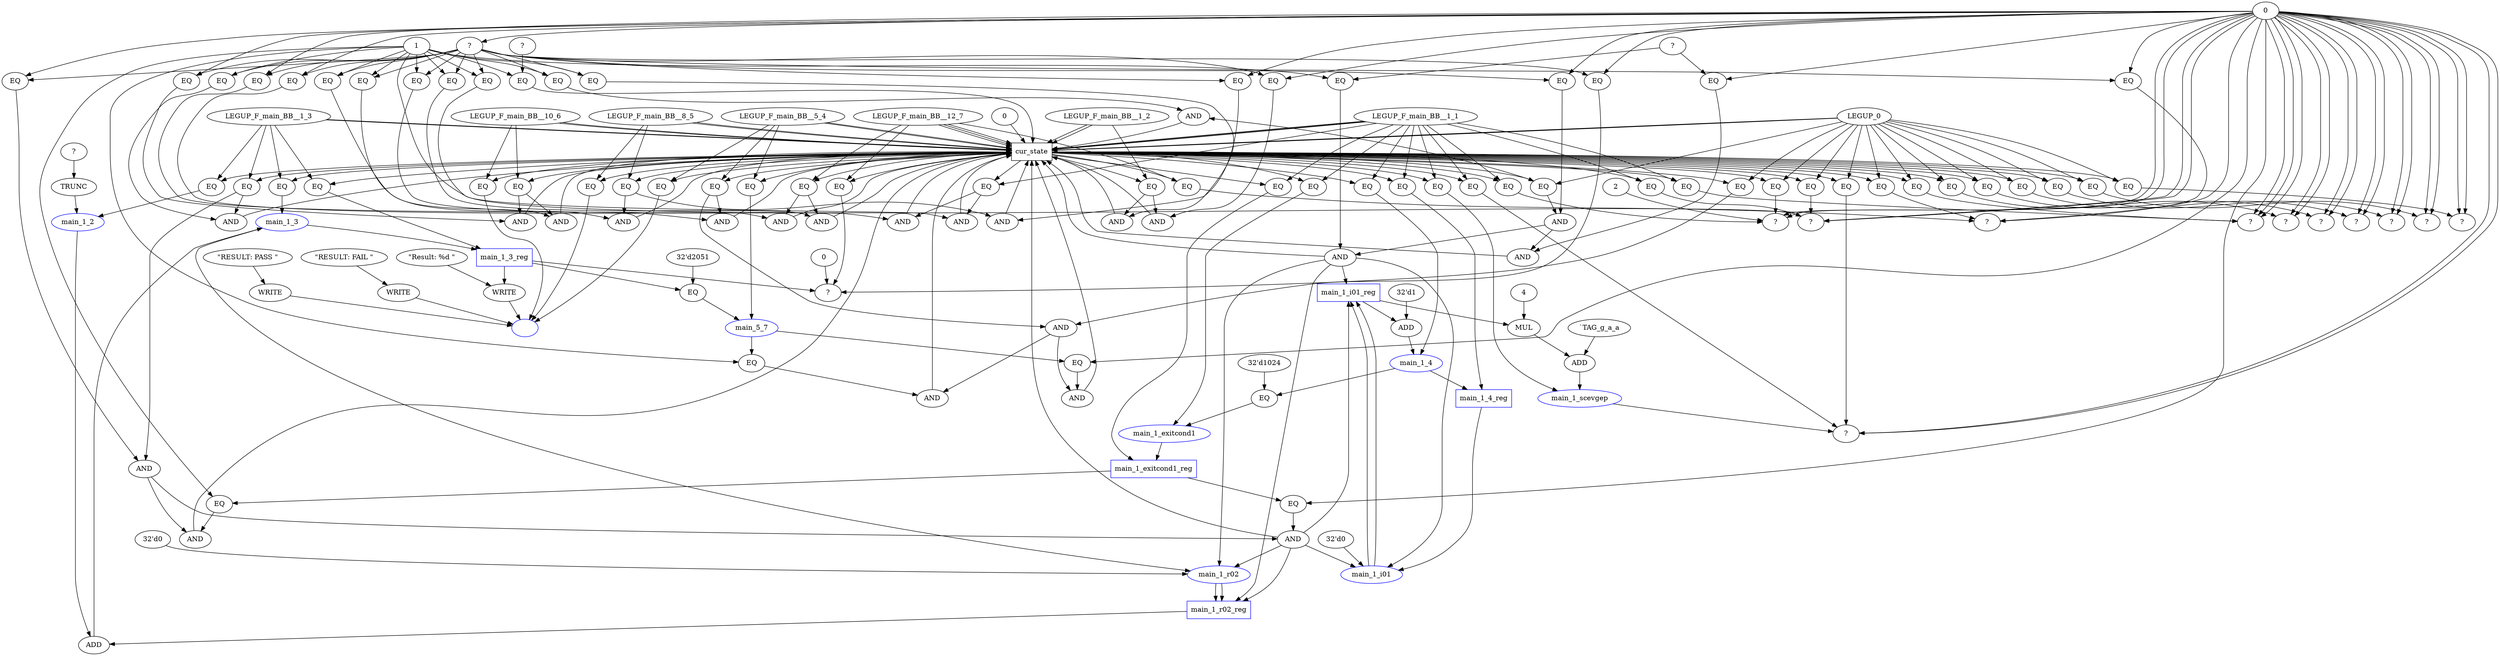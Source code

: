//----------------------------------------------------------------------------//
// Generated by LegUp High-Level Synthesis Tool Version 4.0 (http://legup.org)
// Compiled: Fri Nov 25 00:05:27 2016
// University of Toronto
// For research and academic purposes only. Commercial use is prohibited.
// Please send bugs to: legup@eecg.toronto.edu
// Date: Fri Nov 25 22:17:19 2016
//----------------------------------------------------------------------------//

digraph {
Node0x39b7120[label="?"];
Node0x39b94b0[label="0"];
Node0x39b94b0 -> Node0x39b7120;
Node0x39b96d0[label="EQ"];
Node0x39b96d0 -> Node0x39b7120;
Node0x39b9ad0[label="EQ"];
Node0x39b9ad0 -> Node0x39b7120;
Node0x39e0750[label="EQ"];
Node0x39e0750 -> Node0x39b7120;
Node0x39b73a0[label="?"];
Node0x39b94b0 -> Node0x39b73a0;
Node0x39b94b0 -> Node0x39b73a0;
Node0x39bfca0[label="1"];
Node0x39bfca0 -> Node0x39b73a0;
Node0x39e0b60[label="EQ"];
Node0x39e0b60 -> Node0x39b73a0;
Node0x39e0e20[label="EQ"];
Node0x39e0e20 -> Node0x39b73a0;
Node0x39b74d0[label="?"];
Node0x39b94b0 -> Node0x39b74d0;
Node0x39b94b0 -> Node0x39b74d0;
Node0x39e11f0[label="main_1_scevgep",color=blue];
Node0x39e11f0 -> Node0x39b74d0;
Node0x39e1f70[label="EQ"];
Node0x39e1f70 -> Node0x39b74d0;
Node0x39e2230[label="EQ"];
Node0x39e2230 -> Node0x39b74d0;
Node0x39b7610[label="?"];
Node0x39b94b0 -> Node0x39b7610;
Node0x39b94b0 -> Node0x39b7610;
Node0x39b94b0 -> Node0x39b7610;
Node0x39e2660[label="EQ"];
Node0x39e2660 -> Node0x39b7610;
Node0x39e2920[label="EQ"];
Node0x39e2920 -> Node0x39b7610;
Node0x39b7740[label="?"];
Node0x39b94b0 -> Node0x39b7740;
Node0x39b94b0 -> Node0x39b7740;
Node0x39e2cf0[label="EQ"];
Node0x39e2cf0 -> Node0x39b7740;
Node0x39b88a0[label="?"];
Node0x39b94b0 -> Node0x39b88a0;
Node0x39b94b0 -> Node0x39b88a0;
Node0x39e30b0[label="2"];
Node0x39e30b0 -> Node0x39b88a0;
Node0x39e32c0[label="EQ"];
Node0x39e32c0 -> Node0x39b88a0;
Node0x39e3580[label="EQ"];
Node0x39e3580 -> Node0x39b88a0;
Node0x39b8b00[label="?"];
Node0x39b94b0 -> Node0x39b8b00;
Node0x39b94b0 -> Node0x39b8b00;
Node0x39e3950[label="EQ"];
Node0x39e3950 -> Node0x39b8b00;
Node0x39b8c30[label="?"];
Node0x39b94b0 -> Node0x39b8c30;
Node0x39b94b0 -> Node0x39b8c30;
Node0x39e3d10[label="EQ"];
Node0x39e3d10 -> Node0x39b8c30;
Node0x39b8d60[label="?"];
Node0x39b94b0 -> Node0x39b8d60;
Node0x39b94b0 -> Node0x39b8d60;
Node0x39e40d0[label="EQ"];
Node0x39e40d0 -> Node0x39b8d60;
Node0x39b8810[label="?"];
Node0x39b94b0 -> Node0x39b8810;
Node0x39b94b0 -> Node0x39b8810;
Node0x39e4490[label="EQ"];
Node0x39e4490 -> Node0x39b8810;
Node0x39b9000[label="?"];
Node0x39b94b0 -> Node0x39b9000;
Node0x39b94b0 -> Node0x39b9000;
Node0x39e4850[label="EQ"];
Node0x39e4850 -> Node0x39b9000;
Node0x39b9260[label="?"];
Node0x39e4b80[label="0"];
Node0x39e4b80 -> Node0x39b9260;
Node0x39c77c0[label="main_1_3_reg",shape=box,color=blue];
Node0x39c77c0 -> Node0x39b9260;
Node0x39e4df0[label="EQ"];
Node0x39e4df0 -> Node0x39b9260;
Node0x39e50c0[label="EQ"];
Node0x39e50c0 -> Node0x39b9260;
Node0x39e60d0[label="",color=blue,color=blue,color=blue];
Node0x39e61b0[label="WRITE"];
Node0x39e61b0 -> Node0x39e60d0;
Node0x39e6660[label="WRITE"];
Node0x39e6660 -> Node0x39e60d0;
Node0x39e6a60[label="WRITE"];
Node0x39e6a60 -> Node0x39e60d0;
Node0x39e6e90[label="EQ"];
Node0x39e6e90 -> Node0x39e60d0;
Node0x39e7170[label="EQ"];
Node0x39e7170 -> Node0x39e60d0;
Node0x39e7450[label="EQ"];
Node0x39e7450 -> Node0x39e60d0;
Node0x39b7270[label="?"];
Node0x39b7270 -> Node0x39b96d0;
Node0x39b94b0 -> Node0x39b96d0;
Node0x39b9ce0[label="cur_state",shape=box];
Node0x39b9ce0 -> Node0x39b9ad0;
Node0x39b9ee0[label="LEGUP_0"];
Node0x39b9ee0 -> Node0x39b9ad0;
Node0x39b9ce0 -> Node0x39e0750;
Node0x39bef80[label="LEGUP_F_main_BB__12_7"];
Node0x39bef80 -> Node0x39e0750;
Node0x39b9ce0 -> Node0x39e0b60;
Node0x39b9ee0 -> Node0x39e0b60;
Node0x39b9ce0 -> Node0x39e0e20;
Node0x39ba100[label="LEGUP_F_main_BB__1_1"];
Node0x39ba100 -> Node0x39e0e20;
Node0x39e1400[label="ADD"];
Node0x39e1400 -> Node0x39e11f0;
Node0x39e1cb0[label="EQ"];
Node0x39e1cb0 -> Node0x39e11f0;
Node0x39b9ce0 -> Node0x39e1f70;
Node0x39b9ee0 -> Node0x39e1f70;
Node0x39b9ce0 -> Node0x39e2230;
Node0x39ba100 -> Node0x39e2230;
Node0x39b9ce0 -> Node0x39e2660;
Node0x39b9ee0 -> Node0x39e2660;
Node0x39b9ce0 -> Node0x39e2920;
Node0x39ba100 -> Node0x39e2920;
Node0x39b9ce0 -> Node0x39e2cf0;
Node0x39b9ee0 -> Node0x39e2cf0;
Node0x39b9ce0 -> Node0x39e32c0;
Node0x39b9ee0 -> Node0x39e32c0;
Node0x39b9ce0 -> Node0x39e3580;
Node0x39ba100 -> Node0x39e3580;
Node0x39b9ce0 -> Node0x39e3950;
Node0x39b9ee0 -> Node0x39e3950;
Node0x39b9ce0 -> Node0x39e3d10;
Node0x39b9ee0 -> Node0x39e3d10;
Node0x39b9ce0 -> Node0x39e40d0;
Node0x39b9ee0 -> Node0x39e40d0;
Node0x39b9ce0 -> Node0x39e4490;
Node0x39b9ee0 -> Node0x39e4490;
Node0x39b9ce0 -> Node0x39e4850;
Node0x39b9ee0 -> Node0x39e4850;
Node0x39c79e0[label="main_1_3",color=blue];
Node0x39c79e0 -> Node0x39c77c0;
Node0x39dcf40[label="EQ"];
Node0x39dcf40 -> Node0x39c77c0;
Node0x39b9ce0 -> Node0x39e4df0;
Node0x39b9ee0 -> Node0x39e4df0;
Node0x39b9ce0 -> Node0x39e50c0;
Node0x39bef80 -> Node0x39e50c0;
Node0x39e63d0[label="\"Result: %d \""];
Node0x39e63d0 -> Node0x39e61b0;
Node0x39c77c0 -> Node0x39e61b0;
Node0x39e6860[label="\"RESULT: PASS \""];
Node0x39e6860 -> Node0x39e6660;
Node0x39e6c90[label="\"RESULT: FAIL \""];
Node0x39e6c90 -> Node0x39e6a60;
Node0x39b9ce0 -> Node0x39e6e90;
Node0x39be850[label="LEGUP_F_main_BB__5_4"];
Node0x39be850 -> Node0x39e6e90;
Node0x39b9ce0 -> Node0x39e7170;
Node0x39beb30[label="LEGUP_F_main_BB__8_5"];
Node0x39beb30 -> Node0x39e7170;
Node0x39b9ce0 -> Node0x39e7450;
Node0x39bed30[label="LEGUP_F_main_BB__10_6"];
Node0x39bed30 -> Node0x39e7450;
Node0x39b94b0 -> Node0x39b7270;
Node0x39b9ee0 -> Node0x39b9ce0;
Node0x39ba100 -> Node0x39b9ce0;
Node0x39b9ee0 -> Node0x39b9ce0;
Node0x39ba100 -> Node0x39b9ce0;
Node0x39ba3b0[label="LEGUP_F_main_BB__1_2"];
Node0x39ba3b0 -> Node0x39b9ce0;
Node0x39ba3b0 -> Node0x39b9ce0;
Node0x39ba620[label="LEGUP_F_main_BB__1_3"];
Node0x39ba620 -> Node0x39b9ce0;
Node0x39ba620 -> Node0x39b9ce0;
Node0x39be850 -> Node0x39b9ce0;
Node0x39ba100 -> Node0x39b9ce0;
Node0x39be850 -> Node0x39b9ce0;
Node0x39beb30 -> Node0x39b9ce0;
Node0x39bed30 -> Node0x39b9ce0;
Node0x39beb30 -> Node0x39b9ce0;
Node0x39bef80 -> Node0x39b9ce0;
Node0x39bed30 -> Node0x39b9ce0;
Node0x39bef80 -> Node0x39b9ce0;
Node0x39bef80 -> Node0x39b9ce0;
Node0x39b9ee0 -> Node0x39b9ce0;
Node0x39bf350[label="0"];
Node0x39bf350 -> Node0x39b9ce0;
Node0x39bf550[label="AND"];
Node0x39bf550 -> Node0x39b9ce0;
Node0x39bfec0[label="AND"];
Node0x39bfec0 -> Node0x39b9ce0;
Node0x39c0950[label="AND"];
Node0x39c0950 -> Node0x39b9ce0;
Node0x39c0e80[label="AND"];
Node0x39c0e80 -> Node0x39b9ce0;
Node0x39c1620[label="AND"];
Node0x39c1620 -> Node0x39b9ce0;
Node0x39c1b50[label="AND"];
Node0x39c1b50 -> Node0x39b9ce0;
Node0x39c22f0[label="AND"];
Node0x39c22f0 -> Node0x39b9ce0;
Node0x39c2820[label="AND"];
Node0x39c2820 -> Node0x39b9ce0;
Node0x39c2fc0[label="AND"];
Node0x39c2fc0 -> Node0x39b9ce0;
Node0x39c4fa0[label="AND"];
Node0x39c4fa0 -> Node0x39b9ce0;
Node0x39c6290[label="AND"];
Node0x39c6290 -> Node0x39b9ce0;
Node0x39c6a50[label="AND"];
Node0x39c6a50 -> Node0x39b9ce0;
Node0x39dd710[label="AND"];
Node0x39dd710 -> Node0x39b9ce0;
Node0x39ddd50[label="AND"];
Node0x39ddd50 -> Node0x39b9ce0;
Node0x39de4f0[label="AND"];
Node0x39de4f0 -> Node0x39b9ce0;
Node0x39dea20[label="AND"];
Node0x39dea20 -> Node0x39b9ce0;
Node0x39df1c0[label="AND"];
Node0x39df1c0 -> Node0x39b9ce0;
Node0x39df6f0[label="AND"];
Node0x39df6f0 -> Node0x39b9ce0;
Node0x39dfe90[label="AND"];
Node0x39dfe90 -> Node0x39b9ce0;
Node0x39e03c0[label="EQ"];
Node0x39e03c0 -> Node0x39b9ce0;
Node0x39e1600[label="`TAG_g_a_a"];
Node0x39e1600 -> Node0x39e1400;
Node0x39e1820[label="MUL"];
Node0x39e1820 -> Node0x39e1400;
Node0x39b9ce0 -> Node0x39e1cb0;
Node0x39ba100 -> Node0x39e1cb0;
Node0x39c7c00[label="ADD"];
Node0x39c7c00 -> Node0x39c79e0;
Node0x39dcc60[label="EQ"];
Node0x39dcc60 -> Node0x39c79e0;
Node0x39b9ce0 -> Node0x39dcf40;
Node0x39ba620 -> Node0x39dcf40;
Node0x39bf750[label="EQ"];
Node0x39bf750 -> Node0x39bf550;
Node0x39bfa50[label="EQ"];
Node0x39bfa50 -> Node0x39bf550;
Node0x39c00a0[label="AND"];
Node0x39c00a0 -> Node0x39bfec0;
Node0x39c0610[label="EQ"];
Node0x39c0610 -> Node0x39bfec0;
Node0x39c00a0 -> Node0x39c0950;
Node0x39c0ba0[label="EQ"];
Node0x39c0ba0 -> Node0x39c0950;
Node0x39c1060[label="EQ"];
Node0x39c1060 -> Node0x39c0e80;
Node0x39c1360[label="EQ"];
Node0x39c1360 -> Node0x39c0e80;
Node0x39c1060 -> Node0x39c1620;
Node0x39c1870[label="EQ"];
Node0x39c1870 -> Node0x39c1620;
Node0x39c1d30[label="EQ"];
Node0x39c1d30 -> Node0x39c1b50;
Node0x39c2030[label="EQ"];
Node0x39c2030 -> Node0x39c1b50;
Node0x39c1d30 -> Node0x39c22f0;
Node0x39c2540[label="EQ"];
Node0x39c2540 -> Node0x39c22f0;
Node0x39c2a00[label="EQ"];
Node0x39c2a00 -> Node0x39c2820;
Node0x39c2d00[label="EQ"];
Node0x39c2d00 -> Node0x39c2820;
Node0x39c31a0[label="AND"];
Node0x39c31a0 -> Node0x39c2fc0;
Node0x39c3710[label="EQ"];
Node0x39c3710 -> Node0x39c2fc0;
Node0x39c31a0 -> Node0x39c4fa0;
Node0x39c51f0[label="EQ"];
Node0x39c51f0 -> Node0x39c4fa0;
Node0x39c6490[label="EQ"];
Node0x39c6490 -> Node0x39c6290;
Node0x39c6790[label="EQ"];
Node0x39c6790 -> Node0x39c6290;
Node0x39c6c30[label="AND"];
Node0x39c6c30 -> Node0x39c6a50;
Node0x39c71a0[label="EQ"];
Node0x39c71a0 -> Node0x39c6a50;
Node0x39c6c30 -> Node0x39dd710;
Node0x39dda70[label="EQ"];
Node0x39dda70 -> Node0x39dd710;
Node0x39ddf30[label="EQ"];
Node0x39ddf30 -> Node0x39ddd50;
Node0x39de230[label="EQ"];
Node0x39de230 -> Node0x39ddd50;
Node0x39ddf30 -> Node0x39de4f0;
Node0x39de740[label="EQ"];
Node0x39de740 -> Node0x39de4f0;
Node0x39dec00[label="EQ"];
Node0x39dec00 -> Node0x39dea20;
Node0x39def00[label="EQ"];
Node0x39def00 -> Node0x39dea20;
Node0x39dec00 -> Node0x39df1c0;
Node0x39df410[label="EQ"];
Node0x39df410 -> Node0x39df1c0;
Node0x39df8d0[label="EQ"];
Node0x39df8d0 -> Node0x39df6f0;
Node0x39dfbd0[label="EQ"];
Node0x39dfbd0 -> Node0x39df6f0;
Node0x39df8d0 -> Node0x39dfe90;
Node0x39e00e0[label="EQ"];
Node0x39e00e0 -> Node0x39dfe90;
Node0x39b6ea0[label="?"];
Node0x39b6ea0 -> Node0x39e03c0;
Node0x39bfca0 -> Node0x39e03c0;
Node0x39e1a40[label="4"];
Node0x39e1a40 -> Node0x39e1820;
Node0x39c4390[label="main_1_i01_reg",shape=box,color=blue,color=blue];
Node0x39c4390 -> Node0x39e1820;
Node0x39c7e20[label="main_1_2",color=blue];
Node0x39c7e20 -> Node0x39c7c00;
Node0x39c8660[label="main_1_r02_reg",shape=box,color=blue,color=blue];
Node0x39c8660 -> Node0x39c7c00;
Node0x39b9ce0 -> Node0x39dcc60;
Node0x39ba620 -> Node0x39dcc60;
Node0x39b9ce0 -> Node0x39bf750;
Node0x39b9ee0 -> Node0x39bf750;
Node0x39b7270 -> Node0x39bfa50;
Node0x39bfca0 -> Node0x39bfa50;
Node0x39bf750 -> Node0x39c00a0;
Node0x39c0330[label="EQ"];
Node0x39c0330 -> Node0x39c00a0;
Node0x39b6fd0[label="?"];
Node0x39b6fd0 -> Node0x39c0610;
Node0x39bfca0 -> Node0x39c0610;
Node0x39b6fd0 -> Node0x39c0ba0;
Node0x39b94b0 -> Node0x39c0ba0;
Node0x39b9ce0 -> Node0x39c1060;
Node0x39ba100 -> Node0x39c1060;
Node0x39b7270 -> Node0x39c1360;
Node0x39bfca0 -> Node0x39c1360;
Node0x39b7270 -> Node0x39c1870;
Node0x39b94b0 -> Node0x39c1870;
Node0x39b9ce0 -> Node0x39c1d30;
Node0x39ba3b0 -> Node0x39c1d30;
Node0x39b7270 -> Node0x39c2030;
Node0x39bfca0 -> Node0x39c2030;
Node0x39b7270 -> Node0x39c2540;
Node0x39b94b0 -> Node0x39c2540;
Node0x39b9ce0 -> Node0x39c2a00;
Node0x39ba620 -> Node0x39c2a00;
Node0x39b7270 -> Node0x39c2d00;
Node0x39bfca0 -> Node0x39c2d00;
Node0x39c2a00 -> Node0x39c31a0;
Node0x39c3430[label="EQ"];
Node0x39c3430 -> Node0x39c31a0;
Node0x39c3910[label="main_1_exitcond1_reg",shape=box,color=blue];
Node0x39c3910 -> Node0x39c3710;
Node0x39bfca0 -> Node0x39c3710;
Node0x39c3910 -> Node0x39c51f0;
Node0x39b94b0 -> Node0x39c51f0;
Node0x39b9ce0 -> Node0x39c6490;
Node0x39be850 -> Node0x39c6490;
Node0x39b7270 -> Node0x39c6790;
Node0x39bfca0 -> Node0x39c6790;
Node0x39c6490 -> Node0x39c6c30;
Node0x39c6ec0[label="EQ"];
Node0x39c6ec0 -> Node0x39c6c30;
Node0x39c73a0[label="main_5_7",color=blue];
Node0x39c73a0 -> Node0x39c71a0;
Node0x39bfca0 -> Node0x39c71a0;
Node0x39c73a0 -> Node0x39dda70;
Node0x39b94b0 -> Node0x39dda70;
Node0x39b9ce0 -> Node0x39ddf30;
Node0x39beb30 -> Node0x39ddf30;
Node0x39b7270 -> Node0x39de230;
Node0x39bfca0 -> Node0x39de230;
Node0x39b7270 -> Node0x39de740;
Node0x39b94b0 -> Node0x39de740;
Node0x39b9ce0 -> Node0x39dec00;
Node0x39bed30 -> Node0x39dec00;
Node0x39b7270 -> Node0x39def00;
Node0x39bfca0 -> Node0x39def00;
Node0x39b7270 -> Node0x39df410;
Node0x39b94b0 -> Node0x39df410;
Node0x39b9ce0 -> Node0x39df8d0;
Node0x39bef80 -> Node0x39df8d0;
Node0x39b7270 -> Node0x39dfbd0;
Node0x39bfca0 -> Node0x39dfbd0;
Node0x39b7270 -> Node0x39e00e0;
Node0x39b94b0 -> Node0x39e00e0;
Node0x39c45b0[label="main_1_i01",color=blue,color=blue];
Node0x39c45b0 -> Node0x39c4390;
Node0x39c45b0 -> Node0x39c4390;
Node0x39bfec0 -> Node0x39c4390;
Node0x39c4fa0 -> Node0x39c4390;
Node0x39c8040[label="TRUNC"];
Node0x39c8040 -> Node0x39c7e20;
Node0x39c8380[label="EQ"];
Node0x39c8380 -> Node0x39c7e20;
Node0x39c8860[label="main_1_r02",color=blue,color=blue];
Node0x39c8860 -> Node0x39c8660;
Node0x39c8860 -> Node0x39c8660;
Node0x39bfec0 -> Node0x39c8660;
Node0x39c4fa0 -> Node0x39c8660;
Node0x39b7270 -> Node0x39c0330;
Node0x39b94b0 -> Node0x39c0330;
Node0x39b7270 -> Node0x39c3430;
Node0x39b94b0 -> Node0x39c3430;
Node0x39c3b10[label="main_1_exitcond1",color=blue];
Node0x39c3b10 -> Node0x39c3910;
Node0x39c5f50[label="EQ"];
Node0x39c5f50 -> Node0x39c3910;
Node0x39b7270 -> Node0x39c6ec0;
Node0x39b94b0 -> Node0x39c6ec0;
Node0x39c75a0[label="EQ"];
Node0x39c75a0 -> Node0x39c73a0;
Node0x39dd400[label="EQ"];
Node0x39dd400 -> Node0x39c73a0;
Node0x39c47d0[label="32'd0"];
Node0x39c47d0 -> Node0x39c45b0;
Node0x39c49f0[label="main_1_4_reg",shape=box,color=blue];
Node0x39c49f0 -> Node0x39c45b0;
Node0x39bfec0 -> Node0x39c45b0;
Node0x39c4fa0 -> Node0x39c45b0;
Node0x39b89d0[label="?"];
Node0x39b89d0 -> Node0x39c8040;
Node0x39b9ce0 -> Node0x39c8380;
Node0x39ba620 -> Node0x39c8380;
Node0x39c8a60[label="32'd0"];
Node0x39c8a60 -> Node0x39c8860;
Node0x39c79e0 -> Node0x39c8860;
Node0x39bfec0 -> Node0x39c8860;
Node0x39c4fa0 -> Node0x39c8860;
Node0x39c3d30[label="EQ"];
Node0x39c3d30 -> Node0x39c3b10;
Node0x39c5c90[label="EQ"];
Node0x39c5c90 -> Node0x39c3b10;
Node0x39b9ce0 -> Node0x39c5f50;
Node0x39ba100 -> Node0x39c5f50;
Node0x39c77c0 -> Node0x39c75a0;
Node0x39dd200[label="32'd2051"];
Node0x39dd200 -> Node0x39c75a0;
Node0x39b9ce0 -> Node0x39dd400;
Node0x39be850 -> Node0x39dd400;
Node0x39c3f50[label="main_1_4",color=blue];
Node0x39c3f50 -> Node0x39c49f0;
Node0x39c4c60[label="EQ"];
Node0x39c4c60 -> Node0x39c49f0;
Node0x39c3f50 -> Node0x39c3d30;
Node0x39c5a90[label="32'd1024"];
Node0x39c5a90 -> Node0x39c3d30;
Node0x39b9ce0 -> Node0x39c5c90;
Node0x39ba100 -> Node0x39c5c90;
Node0x39c4170[label="ADD"];
Node0x39c4170 -> Node0x39c3f50;
Node0x39c57d0[label="EQ"];
Node0x39c57d0 -> Node0x39c3f50;
Node0x39b9ce0 -> Node0x39c4c60;
Node0x39ba100 -> Node0x39c4c60;
Node0x39c4390 -> Node0x39c4170;
Node0x39c55b0[label="32'd1"];
Node0x39c55b0 -> Node0x39c4170;
Node0x39b9ce0 -> Node0x39c57d0;
Node0x39ba100 -> Node0x39c57d0;
}
